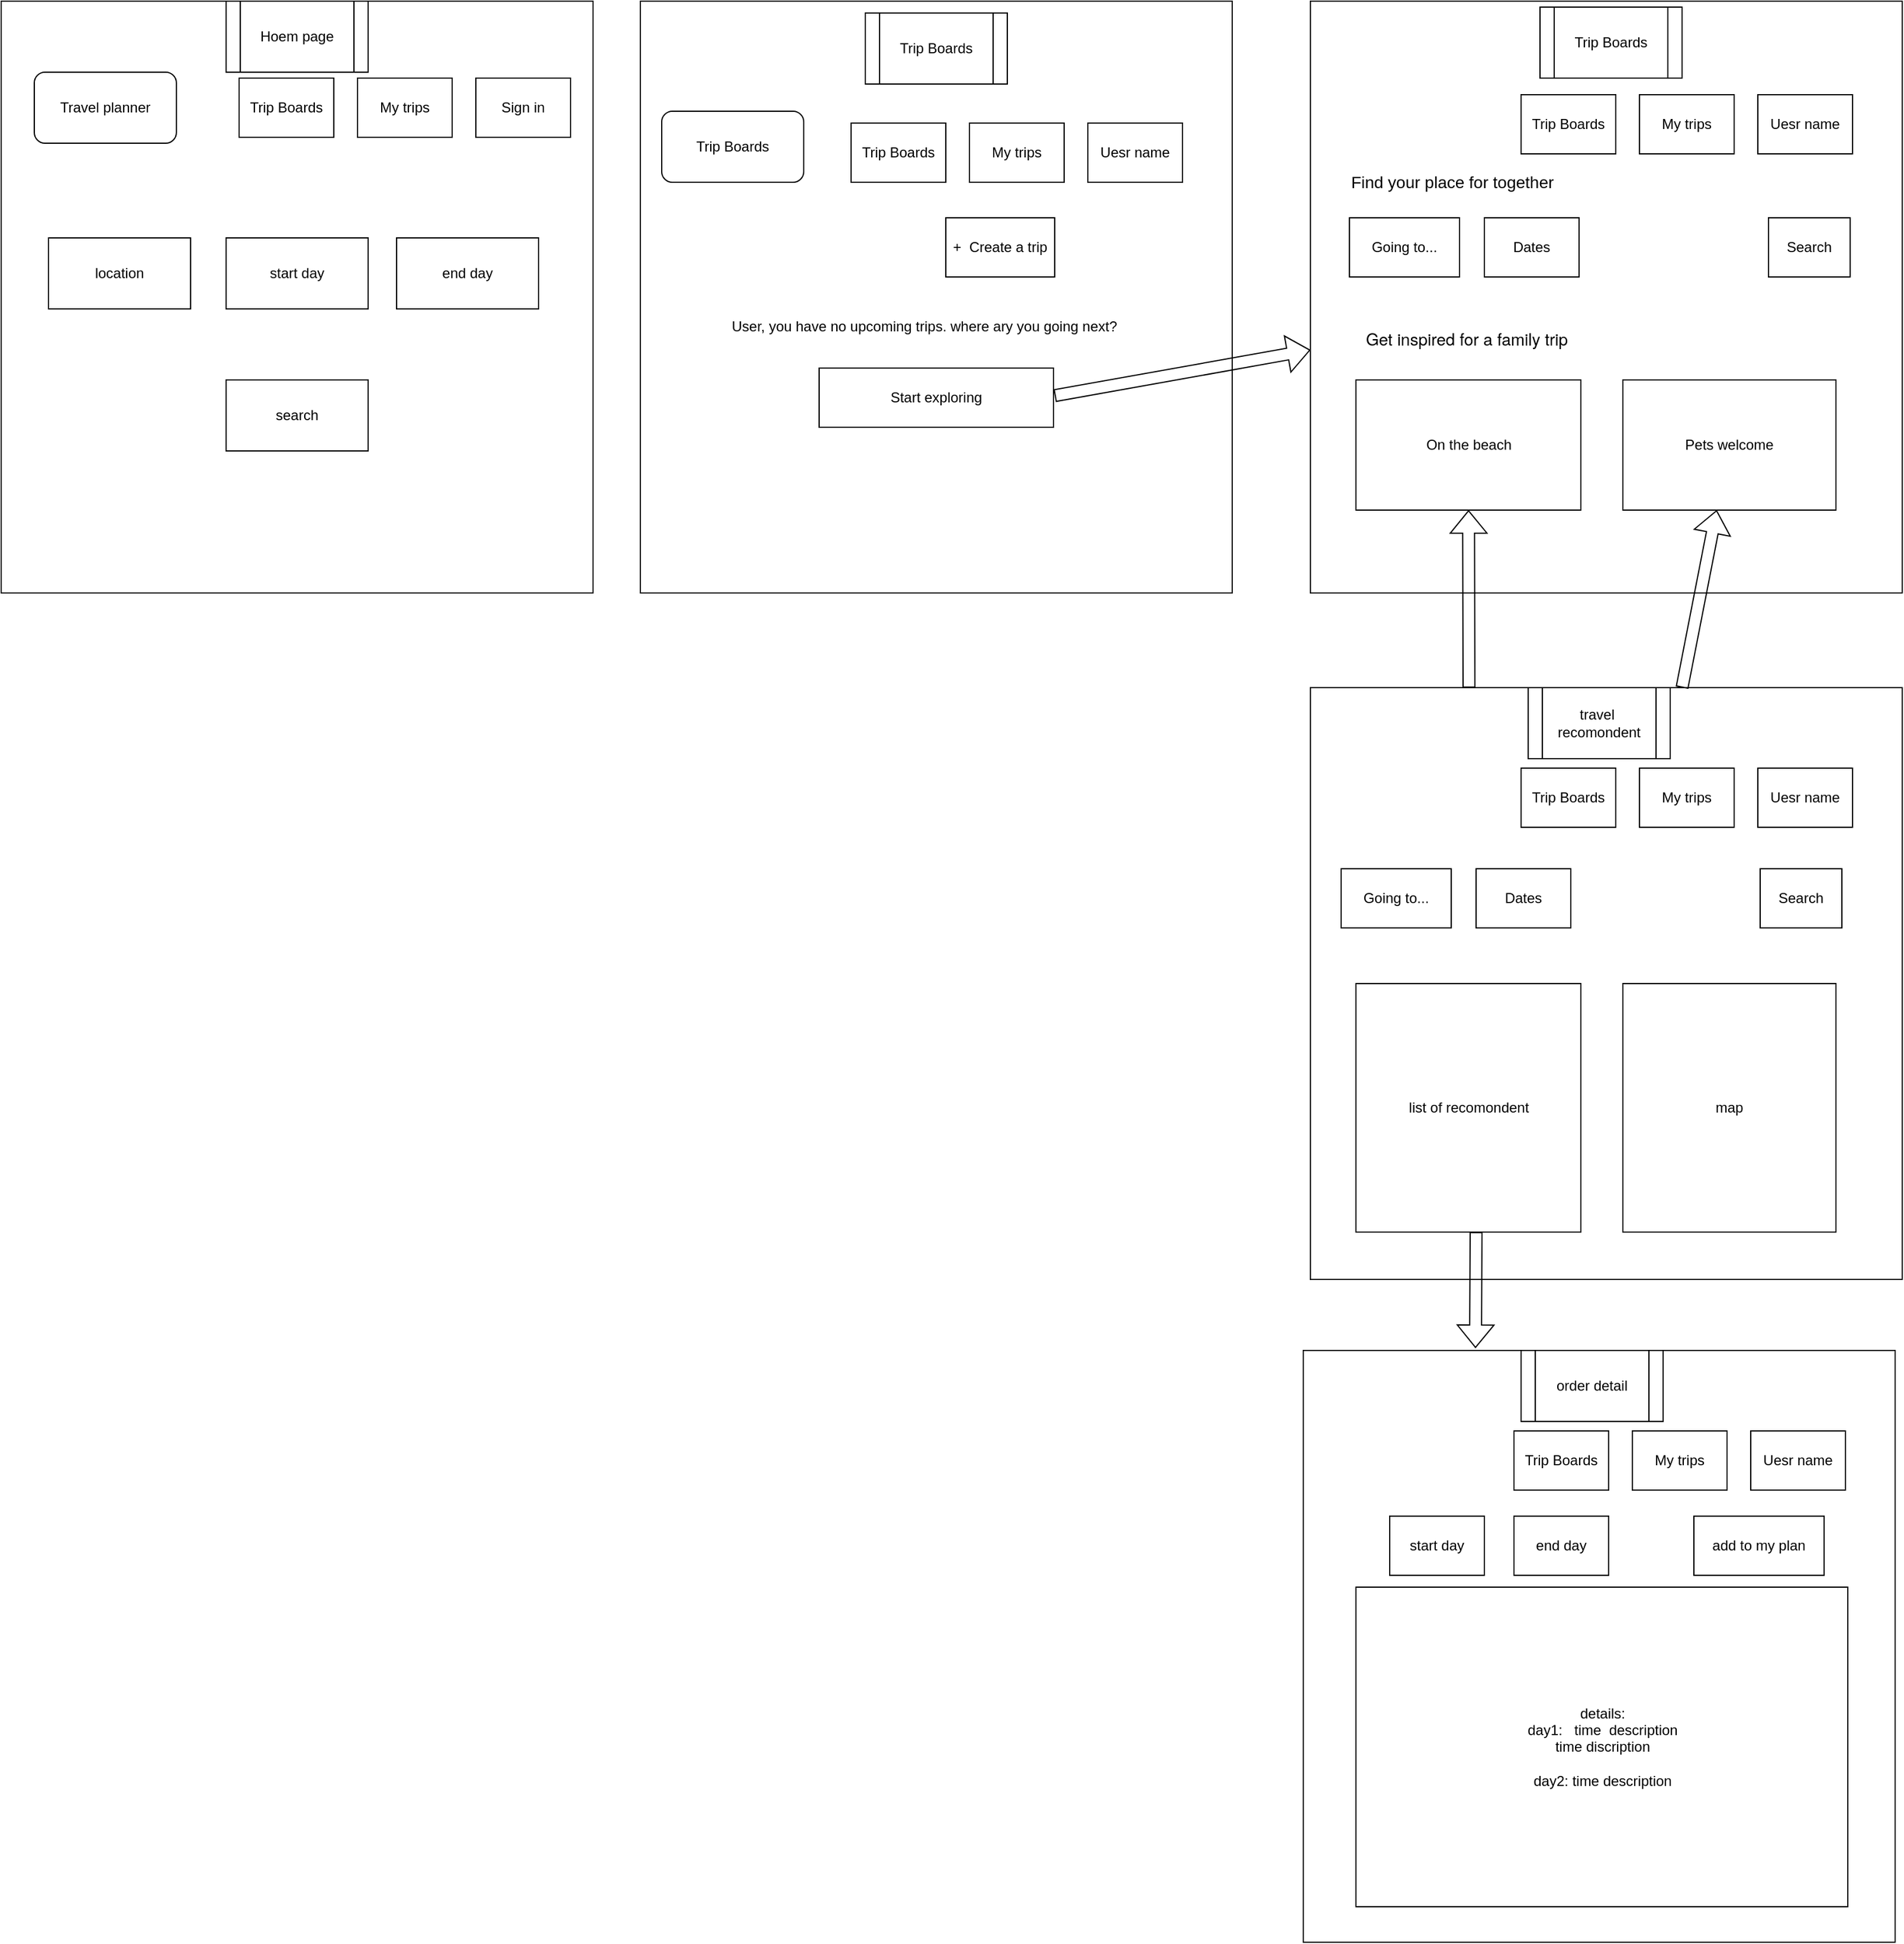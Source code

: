 <mxfile version="21.6.6" type="github">
  <diagram name="Page-1" id="9f46799a-70d6-7492-0946-bef42562c5a5">
    <mxGraphModel dx="2774" dy="750" grid="1" gridSize="10" guides="1" tooltips="1" connect="1" arrows="1" fold="1" page="1" pageScale="1" pageWidth="1100" pageHeight="850" background="none" math="0" shadow="0">
      <root>
        <mxCell id="0" />
        <mxCell id="1" parent="0" />
        <mxCell id="qfoYTjSmPovr-xyfiKrV-1" value="" style="whiteSpace=wrap;html=1;aspect=fixed;" parent="1" vertex="1">
          <mxGeometry x="-1080" y="10" width="500" height="500" as="geometry" />
        </mxCell>
        <mxCell id="qfoYTjSmPovr-xyfiKrV-2" value="Travel planner" style="rounded=1;whiteSpace=wrap;html=1;" parent="1" vertex="1">
          <mxGeometry x="-1052" y="70" width="120" height="60" as="geometry" />
        </mxCell>
        <mxCell id="qfoYTjSmPovr-xyfiKrV-3" value="Sign in" style="rounded=0;whiteSpace=wrap;html=1;" parent="1" vertex="1">
          <mxGeometry x="-679" y="75" width="80" height="50" as="geometry" />
        </mxCell>
        <mxCell id="qfoYTjSmPovr-xyfiKrV-13" value="My trips" style="rounded=0;whiteSpace=wrap;html=1;" parent="1" vertex="1">
          <mxGeometry x="-779" y="75" width="80" height="50" as="geometry" />
        </mxCell>
        <mxCell id="qfoYTjSmPovr-xyfiKrV-14" value="Trip Boards" style="rounded=0;whiteSpace=wrap;html=1;" parent="1" vertex="1">
          <mxGeometry x="-879" y="75" width="80" height="50" as="geometry" />
        </mxCell>
        <mxCell id="qfoYTjSmPovr-xyfiKrV-15" value="" style="whiteSpace=wrap;html=1;aspect=fixed;" parent="1" vertex="1">
          <mxGeometry x="-540" y="10" width="500" height="500" as="geometry" />
        </mxCell>
        <mxCell id="qfoYTjSmPovr-xyfiKrV-16" value="Trip Boards" style="rounded=1;whiteSpace=wrap;html=1;" parent="1" vertex="1">
          <mxGeometry x="-522" y="103" width="120" height="60" as="geometry" />
        </mxCell>
        <mxCell id="qfoYTjSmPovr-xyfiKrV-17" value="Uesr name" style="rounded=0;whiteSpace=wrap;html=1;" parent="1" vertex="1">
          <mxGeometry x="-162" y="113" width="80" height="50" as="geometry" />
        </mxCell>
        <mxCell id="qfoYTjSmPovr-xyfiKrV-22" value="My trips" style="rounded=0;whiteSpace=wrap;html=1;" parent="1" vertex="1">
          <mxGeometry x="-262" y="113" width="80" height="50" as="geometry" />
        </mxCell>
        <mxCell id="qfoYTjSmPovr-xyfiKrV-23" value="+&amp;nbsp; Create a trip" style="rounded=0;whiteSpace=wrap;html=1;" parent="1" vertex="1">
          <mxGeometry x="-282" y="193" width="92" height="50" as="geometry" />
        </mxCell>
        <mxCell id="qfoYTjSmPovr-xyfiKrV-24" value="Trip Boards" style="rounded=0;whiteSpace=wrap;html=1;" parent="1" vertex="1">
          <mxGeometry x="-362" y="113" width="80" height="50" as="geometry" />
        </mxCell>
        <mxCell id="qfoYTjSmPovr-xyfiKrV-26" value="Start exploring" style="rounded=0;whiteSpace=wrap;html=1;" parent="1" vertex="1">
          <mxGeometry x="-389" y="320" width="198" height="50" as="geometry" />
        </mxCell>
        <mxCell id="qfoYTjSmPovr-xyfiKrV-27" value="User, you have no upcoming trips. where ary you going next?" style="text;html=1;strokeColor=none;fillColor=none;align=center;verticalAlign=middle;whiteSpace=wrap;rounded=0;" parent="1" vertex="1">
          <mxGeometry x="-500" y="270" width="400" height="30" as="geometry" />
        </mxCell>
        <mxCell id="qfoYTjSmPovr-xyfiKrV-28" value="" style="whiteSpace=wrap;html=1;aspect=fixed;" parent="1" vertex="1">
          <mxGeometry x="26" y="10" width="500" height="500" as="geometry" />
        </mxCell>
        <mxCell id="qfoYTjSmPovr-xyfiKrV-30" value="Uesr name" style="rounded=0;whiteSpace=wrap;html=1;" parent="1" vertex="1">
          <mxGeometry x="404" y="89" width="80" height="50" as="geometry" />
        </mxCell>
        <mxCell id="qfoYTjSmPovr-xyfiKrV-31" value="My trips" style="rounded=0;whiteSpace=wrap;html=1;" parent="1" vertex="1">
          <mxGeometry x="304" y="89" width="80" height="50" as="geometry" />
        </mxCell>
        <mxCell id="qfoYTjSmPovr-xyfiKrV-33" value="Trip Boards" style="rounded=0;whiteSpace=wrap;html=1;" parent="1" vertex="1">
          <mxGeometry x="204" y="89" width="80" height="50" as="geometry" />
        </mxCell>
        <mxCell id="qfoYTjSmPovr-xyfiKrV-34" value="Going to..." style="rounded=0;whiteSpace=wrap;html=1;" parent="1" vertex="1">
          <mxGeometry x="59" y="193" width="93" height="50" as="geometry" />
        </mxCell>
        <mxCell id="qfoYTjSmPovr-xyfiKrV-39" value="" style="shape=flexArrow;endArrow=classic;html=1;rounded=0;" parent="1" target="qfoYTjSmPovr-xyfiKrV-28" edge="1">
          <mxGeometry width="50" height="50" relative="1" as="geometry">
            <mxPoint x="-190" y="343.33" as="sourcePoint" />
            <mxPoint x="-60.0" y="299.997" as="targetPoint" />
          </mxGeometry>
        </mxCell>
        <mxCell id="qfoYTjSmPovr-xyfiKrV-40" value="&lt;font style=&quot;font-size: 14px;&quot;&gt;Find your place for together&amp;nbsp;&lt;/font&gt;" style="text;html=1;strokeColor=none;fillColor=none;align=center;verticalAlign=middle;whiteSpace=wrap;rounded=0;" parent="1" vertex="1">
          <mxGeometry x="30" y="148" width="236" height="30" as="geometry" />
        </mxCell>
        <mxCell id="qfoYTjSmPovr-xyfiKrV-41" value="Dates" style="rounded=0;whiteSpace=wrap;html=1;" parent="1" vertex="1">
          <mxGeometry x="173" y="193" width="80" height="50" as="geometry" />
        </mxCell>
        <mxCell id="qfoYTjSmPovr-xyfiKrV-43" value="Search" style="rounded=0;whiteSpace=wrap;html=1;" parent="1" vertex="1">
          <mxGeometry x="413" y="193" width="69" height="50" as="geometry" />
        </mxCell>
        <mxCell id="qfoYTjSmPovr-xyfiKrV-44" value="&lt;h2 class=&quot;uitk-heading uitk-heading-3&quot; style=&quot;box-sizing: border-box; margin: 0px; padding: 0px 0.75rem; font-weight: 500; line-height: 2rem; color: rgb(0, 0, 0); font-family: &amp;quot;FreightSansLF Pro&amp;quot;, &amp;quot;Noto Sans JP&amp;quot;, &amp;quot;Noto Sans KR&amp;quot;, &amp;quot;Helvetica Neue&amp;quot;, Helvetica, Arial, &amp;quot;Lucida Grande&amp;quot;, &amp;quot;Segoe UI&amp;quot;, Tahoma, -apple-system, Roboto, sans-serif; font-style: normal; font-variant-ligatures: normal; font-variant-caps: normal; letter-spacing: normal; orphans: 2; text-align: start; text-indent: 0px; text-transform: none; widows: 2; word-spacing: 0px; -webkit-text-stroke-width: 0px; background-color: rgb(255, 255, 255); text-decoration-thickness: initial; text-decoration-style: initial; text-decoration-color: initial;&quot;&gt;&lt;font style=&quot;font-size: 14px;&quot;&gt;Get inspired for a family trip&lt;/font&gt;&lt;/h2&gt;" style="text;whiteSpace=wrap;html=1;" parent="1" vertex="1">
          <mxGeometry x="59" y="270" width="201" height="60" as="geometry" />
        </mxCell>
        <mxCell id="qfoYTjSmPovr-xyfiKrV-45" value="On the beach" style="rounded=0;whiteSpace=wrap;html=1;" parent="1" vertex="1">
          <mxGeometry x="64.5" y="330" width="190" height="110" as="geometry" />
        </mxCell>
        <mxCell id="qfoYTjSmPovr-xyfiKrV-46" value="Pets welcome" style="rounded=0;whiteSpace=wrap;html=1;" parent="1" vertex="1">
          <mxGeometry x="290" y="330" width="180" height="110" as="geometry" />
        </mxCell>
        <mxCell id="qfoYTjSmPovr-xyfiKrV-47" value="" style="whiteSpace=wrap;html=1;aspect=fixed;" parent="1" vertex="1">
          <mxGeometry x="26" y="590" width="500" height="500" as="geometry" />
        </mxCell>
        <mxCell id="qfoYTjSmPovr-xyfiKrV-49" value="Uesr name" style="rounded=0;whiteSpace=wrap;html=1;" parent="1" vertex="1">
          <mxGeometry x="404" y="658" width="80" height="50" as="geometry" />
        </mxCell>
        <mxCell id="qfoYTjSmPovr-xyfiKrV-50" value="My trips" style="rounded=0;whiteSpace=wrap;html=1;" parent="1" vertex="1">
          <mxGeometry x="304" y="658" width="80" height="50" as="geometry" />
        </mxCell>
        <mxCell id="qfoYTjSmPovr-xyfiKrV-51" value="Trip Boards" style="rounded=0;whiteSpace=wrap;html=1;" parent="1" vertex="1">
          <mxGeometry x="204" y="658" width="80" height="50" as="geometry" />
        </mxCell>
        <mxCell id="qfoYTjSmPovr-xyfiKrV-52" value="Going to..." style="rounded=0;whiteSpace=wrap;html=1;" parent="1" vertex="1">
          <mxGeometry x="52" y="743" width="93" height="50" as="geometry" />
        </mxCell>
        <mxCell id="qfoYTjSmPovr-xyfiKrV-54" value="Dates" style="rounded=0;whiteSpace=wrap;html=1;" parent="1" vertex="1">
          <mxGeometry x="166" y="743" width="80" height="50" as="geometry" />
        </mxCell>
        <mxCell id="qfoYTjSmPovr-xyfiKrV-56" value="Search" style="rounded=0;whiteSpace=wrap;html=1;" parent="1" vertex="1">
          <mxGeometry x="406" y="743" width="69" height="50" as="geometry" />
        </mxCell>
        <mxCell id="qfoYTjSmPovr-xyfiKrV-58" value="list of recomondent" style="rounded=0;whiteSpace=wrap;html=1;" parent="1" vertex="1">
          <mxGeometry x="64.5" y="840" width="190" height="210" as="geometry" />
        </mxCell>
        <mxCell id="qfoYTjSmPovr-xyfiKrV-59" value="map" style="rounded=0;whiteSpace=wrap;html=1;" parent="1" vertex="1">
          <mxGeometry x="290" y="840" width="180" height="210" as="geometry" />
        </mxCell>
        <mxCell id="qfoYTjSmPovr-xyfiKrV-62" value="" style="shape=flexArrow;endArrow=classic;html=1;rounded=0;" parent="1" target="qfoYTjSmPovr-xyfiKrV-45" edge="1">
          <mxGeometry width="50" height="50" relative="1" as="geometry">
            <mxPoint x="160" y="590" as="sourcePoint" />
            <mxPoint x="210" y="540" as="targetPoint" />
          </mxGeometry>
        </mxCell>
        <mxCell id="qfoYTjSmPovr-xyfiKrV-63" value="" style="shape=flexArrow;endArrow=classic;html=1;rounded=0;" parent="1" target="qfoYTjSmPovr-xyfiKrV-46" edge="1">
          <mxGeometry width="50" height="50" relative="1" as="geometry">
            <mxPoint x="340" y="590" as="sourcePoint" />
            <mxPoint x="390" y="540" as="targetPoint" />
          </mxGeometry>
        </mxCell>
        <mxCell id="qfoYTjSmPovr-xyfiKrV-64" value="Hoem page" style="shape=process;whiteSpace=wrap;html=1;backgroundOutline=1;" parent="1" vertex="1">
          <mxGeometry x="-890" y="10" width="120" height="60" as="geometry" />
        </mxCell>
        <mxCell id="qfoYTjSmPovr-xyfiKrV-65" value="Trip Boards" style="shape=process;whiteSpace=wrap;html=1;backgroundOutline=1;" parent="1" vertex="1">
          <mxGeometry x="-350" y="20" width="120" height="60" as="geometry" />
        </mxCell>
        <mxCell id="qfoYTjSmPovr-xyfiKrV-66" value="Trip Boards" style="shape=process;whiteSpace=wrap;html=1;backgroundOutline=1;" parent="1" vertex="1">
          <mxGeometry x="220" y="15" width="120" height="60" as="geometry" />
        </mxCell>
        <mxCell id="qfoYTjSmPovr-xyfiKrV-67" value="travel&amp;nbsp; recomondent" style="shape=process;whiteSpace=wrap;html=1;backgroundOutline=1;" parent="1" vertex="1">
          <mxGeometry x="210" y="590" width="120" height="60" as="geometry" />
        </mxCell>
        <mxCell id="qfoYTjSmPovr-xyfiKrV-68" value="" style="whiteSpace=wrap;html=1;aspect=fixed;" parent="1" vertex="1">
          <mxGeometry x="20" y="1150" width="500" height="500" as="geometry" />
        </mxCell>
        <mxCell id="qfoYTjSmPovr-xyfiKrV-69" value="Uesr name" style="rounded=0;whiteSpace=wrap;html=1;" parent="1" vertex="1">
          <mxGeometry x="398" y="1218" width="80" height="50" as="geometry" />
        </mxCell>
        <mxCell id="qfoYTjSmPovr-xyfiKrV-70" value="My trips" style="rounded=0;whiteSpace=wrap;html=1;" parent="1" vertex="1">
          <mxGeometry x="298" y="1218" width="80" height="50" as="geometry" />
        </mxCell>
        <mxCell id="qfoYTjSmPovr-xyfiKrV-71" value="Trip Boards" style="rounded=0;whiteSpace=wrap;html=1;" parent="1" vertex="1">
          <mxGeometry x="198" y="1218" width="80" height="50" as="geometry" />
        </mxCell>
        <mxCell id="qfoYTjSmPovr-xyfiKrV-78" value="order detail" style="shape=process;whiteSpace=wrap;html=1;backgroundOutline=1;" parent="1" vertex="1">
          <mxGeometry x="204" y="1150" width="120" height="60" as="geometry" />
        </mxCell>
        <mxCell id="qfoYTjSmPovr-xyfiKrV-79" value="" style="shape=flexArrow;endArrow=classic;html=1;rounded=0;entryX=0.291;entryY=-0.004;entryDx=0;entryDy=0;entryPerimeter=0;" parent="1" target="qfoYTjSmPovr-xyfiKrV-68" edge="1">
          <mxGeometry width="50" height="50" relative="1" as="geometry">
            <mxPoint x="166" y="1050" as="sourcePoint" />
            <mxPoint x="166" y="1130" as="targetPoint" />
          </mxGeometry>
        </mxCell>
        <mxCell id="vzecQQMRXoou1gCwc4B0-1" value="location" style="rounded=0;whiteSpace=wrap;html=1;" vertex="1" parent="1">
          <mxGeometry x="-1040" y="210" width="120" height="60" as="geometry" />
        </mxCell>
        <mxCell id="vzecQQMRXoou1gCwc4B0-2" value="start day" style="rounded=0;whiteSpace=wrap;html=1;" vertex="1" parent="1">
          <mxGeometry x="-890" y="210" width="120" height="60" as="geometry" />
        </mxCell>
        <mxCell id="vzecQQMRXoou1gCwc4B0-3" value="search" style="rounded=0;whiteSpace=wrap;html=1;" vertex="1" parent="1">
          <mxGeometry x="-890" y="330" width="120" height="60" as="geometry" />
        </mxCell>
        <mxCell id="vzecQQMRXoou1gCwc4B0-4" value="end day" style="rounded=0;whiteSpace=wrap;html=1;" vertex="1" parent="1">
          <mxGeometry x="-746" y="210" width="120" height="60" as="geometry" />
        </mxCell>
        <mxCell id="vzecQQMRXoou1gCwc4B0-5" value="details:&lt;br&gt;day1:&amp;nbsp; &amp;nbsp;time&amp;nbsp; description&lt;br&gt;time discription&lt;br&gt;&lt;br&gt;day2: time description" style="rounded=0;whiteSpace=wrap;html=1;" vertex="1" parent="1">
          <mxGeometry x="64.5" y="1350" width="415.5" height="270" as="geometry" />
        </mxCell>
        <mxCell id="vzecQQMRXoou1gCwc4B0-7" value="start day" style="rounded=0;whiteSpace=wrap;html=1;" vertex="1" parent="1">
          <mxGeometry x="93" y="1290" width="80" height="50" as="geometry" />
        </mxCell>
        <mxCell id="vzecQQMRXoou1gCwc4B0-8" value="end day" style="rounded=0;whiteSpace=wrap;html=1;" vertex="1" parent="1">
          <mxGeometry x="198" y="1290" width="80" height="50" as="geometry" />
        </mxCell>
        <mxCell id="vzecQQMRXoou1gCwc4B0-9" value="add to my plan" style="rounded=0;whiteSpace=wrap;html=1;" vertex="1" parent="1">
          <mxGeometry x="350" y="1290" width="110" height="50" as="geometry" />
        </mxCell>
      </root>
    </mxGraphModel>
  </diagram>
</mxfile>
